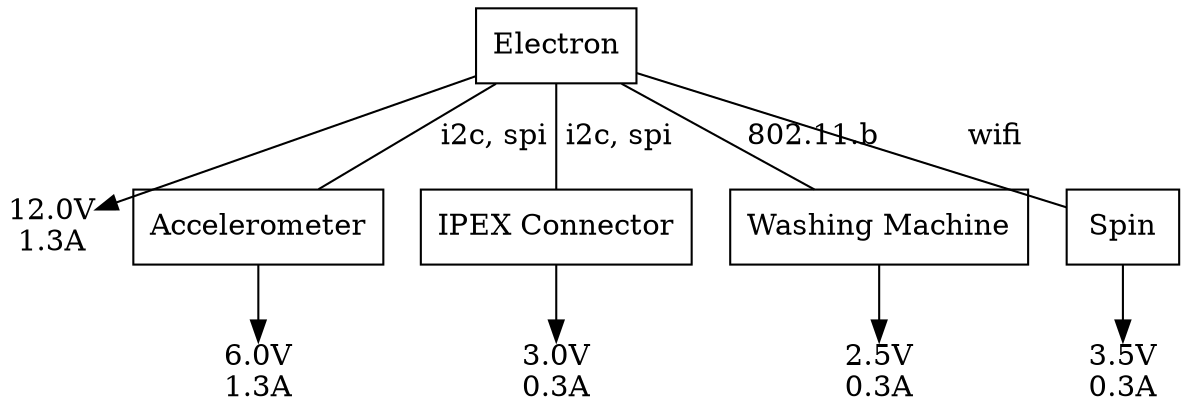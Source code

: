 digraph powersys {
  splines=line;
  N1 [shape=rectangle,label="Electron"];
  i1 [shape=plain, label="12.0V\n1.3A"];
  N1 -> i1;
  
  N2 [shape=rectangle,label="Accelerometer"];
  i2 [shape=plain, label="6.0V\n1.3A"];  
  N1 -> N2 [dir=none, label=" i2c, spi"];  
  N2 -> i2;

  N3 [shape=rectangle,label="IPEX Connector"];
  i3 [shape=plain, label="3.0V\n0.3A"];  
  N1 -> N3 [dir=none, label=" i2c, spi"];  
  N3 -> i3;

  N4 [shape=rectangle,label="Washing Machine"];
  i4 [shape=plain, label="2.5V\n0.3A"];  
  N1 -> N4 [dir=none, label=" 802.11.b"];  
  N4 -> i4;

  N5 [shape=rectangle,label="Spin"];
  i5 [shape=plain, label="3.5V\n0.3A"];  
  N1 -> N5 [dir=none, label=" wifi"];  
  N5 -> i5;
}